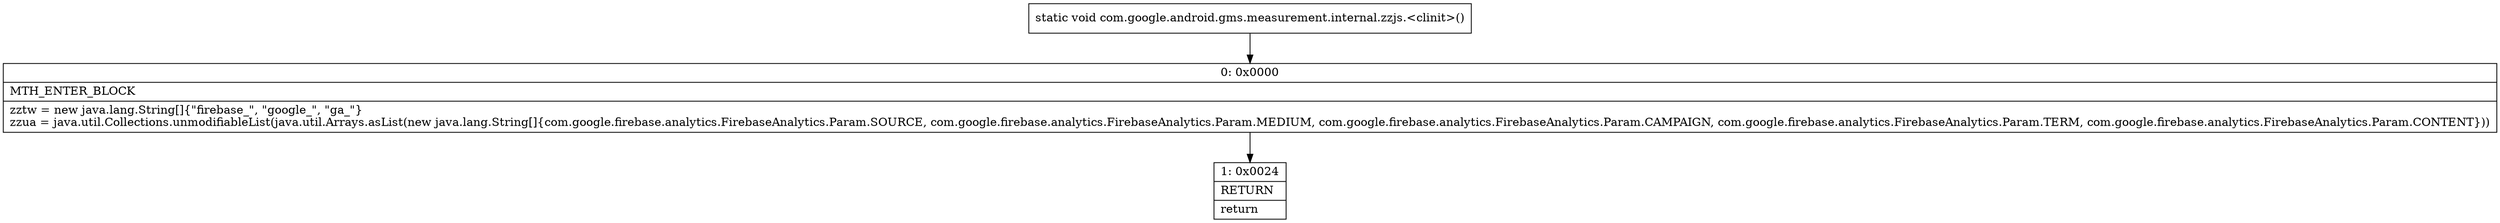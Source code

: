 digraph "CFG forcom.google.android.gms.measurement.internal.zzjs.\<clinit\>()V" {
Node_0 [shape=record,label="{0\:\ 0x0000|MTH_ENTER_BLOCK\l|zztw = new java.lang.String[]\{\"firebase_\", \"google_\", \"ga_\"\}\lzzua = java.util.Collections.unmodifiableList(java.util.Arrays.asList(new java.lang.String[]\{com.google.firebase.analytics.FirebaseAnalytics.Param.SOURCE, com.google.firebase.analytics.FirebaseAnalytics.Param.MEDIUM, com.google.firebase.analytics.FirebaseAnalytics.Param.CAMPAIGN, com.google.firebase.analytics.FirebaseAnalytics.Param.TERM, com.google.firebase.analytics.FirebaseAnalytics.Param.CONTENT\}))\l}"];
Node_1 [shape=record,label="{1\:\ 0x0024|RETURN\l|return\l}"];
MethodNode[shape=record,label="{static void com.google.android.gms.measurement.internal.zzjs.\<clinit\>() }"];
MethodNode -> Node_0;
Node_0 -> Node_1;
}

